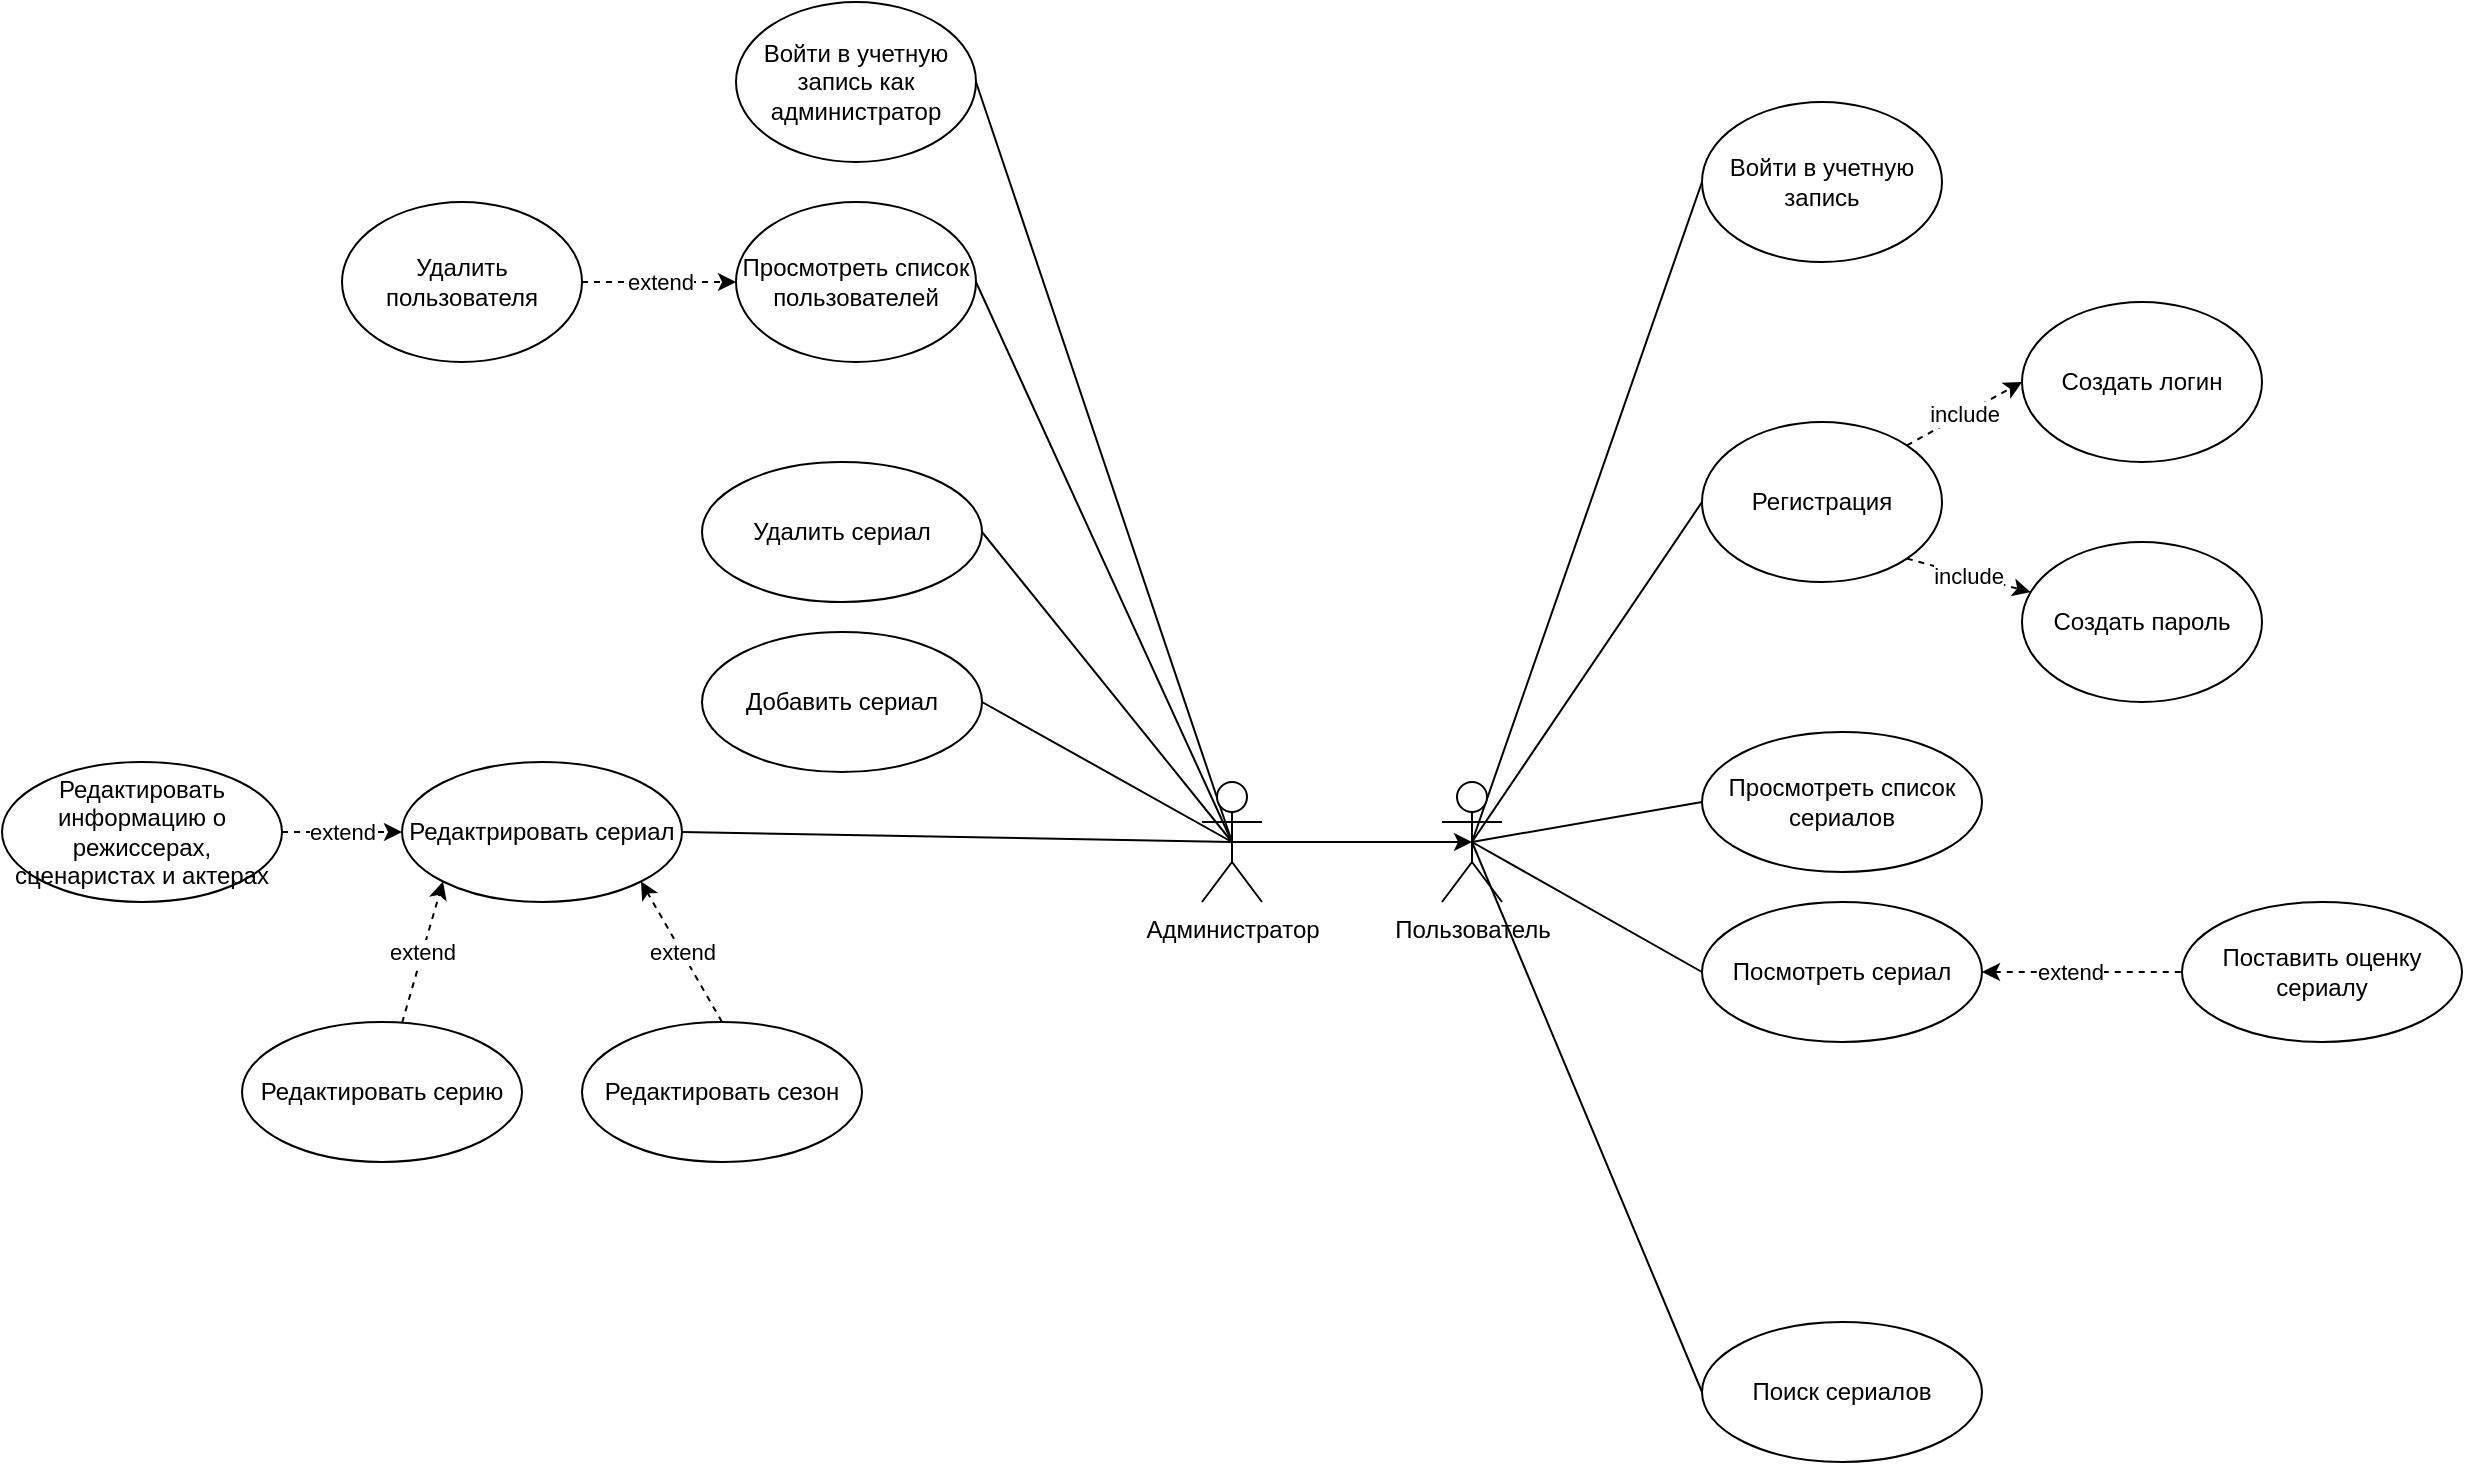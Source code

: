 <mxfile version="21.6.1" type="device">
  <diagram name="Страница 1" id="eQGXUGsFiHEqDouhrwle">
    <mxGraphModel dx="2261" dy="2005" grid="1" gridSize="10" guides="1" tooltips="1" connect="1" arrows="1" fold="1" page="1" pageScale="1" pageWidth="827" pageHeight="1169" math="0" shadow="0">
      <root>
        <mxCell id="0" />
        <mxCell id="1" parent="0" />
        <mxCell id="f7w_d-k1JvCiTtxh2WOs-41" style="rounded=0;orthogonalLoop=1;jettySize=auto;html=1;exitX=0.5;exitY=0.5;exitDx=0;exitDy=0;exitPerimeter=0;entryX=0;entryY=0.5;entryDx=0;entryDy=0;endArrow=none;endFill=0;" parent="1" source="f7w_d-k1JvCiTtxh2WOs-1" target="f7w_d-k1JvCiTtxh2WOs-3" edge="1">
          <mxGeometry relative="1" as="geometry" />
        </mxCell>
        <mxCell id="f7w_d-k1JvCiTtxh2WOs-42" style="rounded=0;orthogonalLoop=1;jettySize=auto;html=1;exitX=0.5;exitY=0.5;exitDx=0;exitDy=0;exitPerimeter=0;entryX=0;entryY=0.5;entryDx=0;entryDy=0;endArrow=none;endFill=0;" parent="1" source="f7w_d-k1JvCiTtxh2WOs-1" target="f7w_d-k1JvCiTtxh2WOs-4" edge="1">
          <mxGeometry relative="1" as="geometry" />
        </mxCell>
        <mxCell id="f7w_d-k1JvCiTtxh2WOs-43" style="rounded=0;orthogonalLoop=1;jettySize=auto;html=1;exitX=0.5;exitY=0.5;exitDx=0;exitDy=0;exitPerimeter=0;entryX=0;entryY=0.5;entryDx=0;entryDy=0;endArrow=none;endFill=0;" parent="1" source="f7w_d-k1JvCiTtxh2WOs-1" target="f7w_d-k1JvCiTtxh2WOs-21" edge="1">
          <mxGeometry relative="1" as="geometry" />
        </mxCell>
        <mxCell id="f7w_d-k1JvCiTtxh2WOs-46" style="rounded=0;orthogonalLoop=1;jettySize=auto;html=1;exitX=0.5;exitY=0.5;exitDx=0;exitDy=0;exitPerimeter=0;entryX=0;entryY=0.5;entryDx=0;entryDy=0;endArrow=none;endFill=0;" parent="1" source="f7w_d-k1JvCiTtxh2WOs-1" target="f7w_d-k1JvCiTtxh2WOs-45" edge="1">
          <mxGeometry relative="1" as="geometry" />
        </mxCell>
        <mxCell id="zsMB0mbxH9pKEd5mWZVb-6" style="rounded=0;orthogonalLoop=1;jettySize=auto;html=1;exitX=0.5;exitY=0.5;exitDx=0;exitDy=0;exitPerimeter=0;entryX=0;entryY=0.5;entryDx=0;entryDy=0;endArrow=none;endFill=0;" parent="1" source="f7w_d-k1JvCiTtxh2WOs-1" target="tsu0FoSPI8UP08d-qFxQ-1" edge="1">
          <mxGeometry relative="1" as="geometry" />
        </mxCell>
        <mxCell id="f7w_d-k1JvCiTtxh2WOs-1" value="Пользователь" style="shape=umlActor;verticalLabelPosition=bottom;verticalAlign=top;html=1;" parent="1" vertex="1">
          <mxGeometry x="30" y="360" width="30" height="60" as="geometry" />
        </mxCell>
        <mxCell id="f7w_d-k1JvCiTtxh2WOs-33" style="rounded=0;orthogonalLoop=1;jettySize=auto;html=1;exitX=0.5;exitY=0.5;exitDx=0;exitDy=0;exitPerimeter=0;entryX=1;entryY=0.5;entryDx=0;entryDy=0;endArrow=none;endFill=0;" parent="1" source="f7w_d-k1JvCiTtxh2WOs-2" target="f7w_d-k1JvCiTtxh2WOs-20" edge="1">
          <mxGeometry relative="1" as="geometry" />
        </mxCell>
        <mxCell id="f7w_d-k1JvCiTtxh2WOs-34" style="rounded=0;orthogonalLoop=1;jettySize=auto;html=1;exitX=0.5;exitY=0.5;exitDx=0;exitDy=0;exitPerimeter=0;entryX=1;entryY=0.5;entryDx=0;entryDy=0;endArrow=none;endFill=0;" parent="1" source="f7w_d-k1JvCiTtxh2WOs-2" target="f7w_d-k1JvCiTtxh2WOs-6" edge="1">
          <mxGeometry relative="1" as="geometry" />
        </mxCell>
        <mxCell id="f7w_d-k1JvCiTtxh2WOs-35" style="rounded=0;orthogonalLoop=1;jettySize=auto;html=1;exitX=0.5;exitY=0.5;exitDx=0;exitDy=0;exitPerimeter=0;entryX=1;entryY=0.5;entryDx=0;entryDy=0;endArrow=none;endFill=0;" parent="1" source="f7w_d-k1JvCiTtxh2WOs-2" target="f7w_d-k1JvCiTtxh2WOs-7" edge="1">
          <mxGeometry relative="1" as="geometry" />
        </mxCell>
        <mxCell id="zsMB0mbxH9pKEd5mWZVb-4" style="rounded=0;orthogonalLoop=1;jettySize=auto;html=1;exitX=0.5;exitY=0.5;exitDx=0;exitDy=0;exitPerimeter=0;entryX=1;entryY=0.5;entryDx=0;entryDy=0;endArrow=none;endFill=0;" parent="1" source="f7w_d-k1JvCiTtxh2WOs-2" target="f7w_d-k1JvCiTtxh2WOs-36" edge="1">
          <mxGeometry relative="1" as="geometry" />
        </mxCell>
        <mxCell id="zsMB0mbxH9pKEd5mWZVb-5" style="rounded=0;orthogonalLoop=1;jettySize=auto;html=1;exitX=0.5;exitY=0.5;exitDx=0;exitDy=0;exitPerimeter=0;entryX=1;entryY=0.5;entryDx=0;entryDy=0;endArrow=none;endFill=0;" parent="1" source="f7w_d-k1JvCiTtxh2WOs-2" target="f7w_d-k1JvCiTtxh2WOs-37" edge="1">
          <mxGeometry relative="1" as="geometry" />
        </mxCell>
        <mxCell id="zsMB0mbxH9pKEd5mWZVb-7" style="edgeStyle=orthogonalEdgeStyle;rounded=0;orthogonalLoop=1;jettySize=auto;html=1;exitX=0.5;exitY=0.5;exitDx=0;exitDy=0;exitPerimeter=0;entryX=0.5;entryY=0.5;entryDx=0;entryDy=0;entryPerimeter=0;" parent="1" source="f7w_d-k1JvCiTtxh2WOs-2" target="f7w_d-k1JvCiTtxh2WOs-1" edge="1">
          <mxGeometry relative="1" as="geometry" />
        </mxCell>
        <mxCell id="f7w_d-k1JvCiTtxh2WOs-2" value="Администратор" style="shape=umlActor;verticalLabelPosition=bottom;verticalAlign=top;html=1;" parent="1" vertex="1">
          <mxGeometry x="-90" y="360" width="30" height="60" as="geometry" />
        </mxCell>
        <mxCell id="f7w_d-k1JvCiTtxh2WOs-3" value="Войти в учетную запись" style="ellipse;whiteSpace=wrap;html=1;" parent="1" vertex="1">
          <mxGeometry x="160" y="20" width="120" height="80" as="geometry" />
        </mxCell>
        <mxCell id="f7w_d-k1JvCiTtxh2WOs-18" value="include" style="rounded=0;orthogonalLoop=1;jettySize=auto;html=1;exitX=1;exitY=0;exitDx=0;exitDy=0;entryX=0;entryY=0.5;entryDx=0;entryDy=0;dashed=1;" parent="1" source="f7w_d-k1JvCiTtxh2WOs-4" target="f7w_d-k1JvCiTtxh2WOs-11" edge="1">
          <mxGeometry relative="1" as="geometry" />
        </mxCell>
        <mxCell id="f7w_d-k1JvCiTtxh2WOs-19" value="include" style="rounded=0;orthogonalLoop=1;jettySize=auto;html=1;exitX=1;exitY=1;exitDx=0;exitDy=0;dashed=1;" parent="1" source="f7w_d-k1JvCiTtxh2WOs-4" target="f7w_d-k1JvCiTtxh2WOs-14" edge="1">
          <mxGeometry relative="1" as="geometry" />
        </mxCell>
        <mxCell id="f7w_d-k1JvCiTtxh2WOs-4" value="Регистрация" style="ellipse;whiteSpace=wrap;html=1;" parent="1" vertex="1">
          <mxGeometry x="160" y="180" width="120" height="80" as="geometry" />
        </mxCell>
        <mxCell id="f7w_d-k1JvCiTtxh2WOs-6" value="Просмотреть список пользователей" style="ellipse;whiteSpace=wrap;html=1;" parent="1" vertex="1">
          <mxGeometry x="-323" y="70" width="120" height="80" as="geometry" />
        </mxCell>
        <mxCell id="f7w_d-k1JvCiTtxh2WOs-7" value="Войти в учетную запись как администратор" style="ellipse;whiteSpace=wrap;html=1;" parent="1" vertex="1">
          <mxGeometry x="-323" y="-30" width="120" height="80" as="geometry" />
        </mxCell>
        <mxCell id="f7w_d-k1JvCiTtxh2WOs-13" value="extend" style="edgeStyle=orthogonalEdgeStyle;rounded=0;orthogonalLoop=1;jettySize=auto;html=1;entryX=0;entryY=0.5;entryDx=0;entryDy=0;dashed=1;" parent="1" source="f7w_d-k1JvCiTtxh2WOs-8" target="f7w_d-k1JvCiTtxh2WOs-6" edge="1">
          <mxGeometry relative="1" as="geometry" />
        </mxCell>
        <mxCell id="f7w_d-k1JvCiTtxh2WOs-8" value="Удалить пользователя" style="ellipse;whiteSpace=wrap;html=1;" parent="1" vertex="1">
          <mxGeometry x="-520" y="70" width="120" height="80" as="geometry" />
        </mxCell>
        <mxCell id="f7w_d-k1JvCiTtxh2WOs-11" value="Создать логин" style="ellipse;whiteSpace=wrap;html=1;" parent="1" vertex="1">
          <mxGeometry x="320" y="120" width="120" height="80" as="geometry" />
        </mxCell>
        <mxCell id="f7w_d-k1JvCiTtxh2WOs-14" value="Создать пароль" style="ellipse;whiteSpace=wrap;html=1;" parent="1" vertex="1">
          <mxGeometry x="320" y="240" width="120" height="80" as="geometry" />
        </mxCell>
        <mxCell id="f7w_d-k1JvCiTtxh2WOs-20" value="Редактрировать сериал" style="ellipse;whiteSpace=wrap;html=1;" parent="1" vertex="1">
          <mxGeometry x="-490" y="350" width="140" height="70" as="geometry" />
        </mxCell>
        <mxCell id="f7w_d-k1JvCiTtxh2WOs-21" value="Просмотреть список сериалов" style="ellipse;whiteSpace=wrap;html=1;" parent="1" vertex="1">
          <mxGeometry x="160" y="335" width="140" height="70" as="geometry" />
        </mxCell>
        <mxCell id="zsMB0mbxH9pKEd5mWZVb-2" value="extend" style="rounded=0;orthogonalLoop=1;jettySize=auto;html=1;exitX=0.5;exitY=0;exitDx=0;exitDy=0;entryX=1;entryY=1;entryDx=0;entryDy=0;dashed=1;" parent="1" source="f7w_d-k1JvCiTtxh2WOs-22" target="f7w_d-k1JvCiTtxh2WOs-20" edge="1">
          <mxGeometry relative="1" as="geometry" />
        </mxCell>
        <mxCell id="f7w_d-k1JvCiTtxh2WOs-22" value="Редактировать сезон" style="ellipse;whiteSpace=wrap;html=1;" parent="1" vertex="1">
          <mxGeometry x="-400" y="480" width="140" height="70" as="geometry" />
        </mxCell>
        <mxCell id="zsMB0mbxH9pKEd5mWZVb-3" value="extend" style="rounded=0;orthogonalLoop=1;jettySize=auto;html=1;entryX=0;entryY=1;entryDx=0;entryDy=0;dashed=1;" parent="1" source="f7w_d-k1JvCiTtxh2WOs-23" target="f7w_d-k1JvCiTtxh2WOs-20" edge="1">
          <mxGeometry relative="1" as="geometry" />
        </mxCell>
        <mxCell id="f7w_d-k1JvCiTtxh2WOs-23" value="Редактировать серию" style="ellipse;whiteSpace=wrap;html=1;" parent="1" vertex="1">
          <mxGeometry x="-570" y="480" width="140" height="70" as="geometry" />
        </mxCell>
        <mxCell id="f7w_d-k1JvCiTtxh2WOs-27" value="extend" style="edgeStyle=orthogonalEdgeStyle;rounded=0;orthogonalLoop=1;jettySize=auto;html=1;dashed=1;" parent="1" source="f7w_d-k1JvCiTtxh2WOs-26" target="f7w_d-k1JvCiTtxh2WOs-20" edge="1">
          <mxGeometry relative="1" as="geometry" />
        </mxCell>
        <mxCell id="f7w_d-k1JvCiTtxh2WOs-26" value="Редактировать информацию о режиссерах, сценаристах и актерах" style="ellipse;whiteSpace=wrap;html=1;" parent="1" vertex="1">
          <mxGeometry x="-690" y="350" width="140" height="70" as="geometry" />
        </mxCell>
        <mxCell id="f7w_d-k1JvCiTtxh2WOs-29" value="Поставить оценку сериалу" style="ellipse;whiteSpace=wrap;html=1;" parent="1" vertex="1">
          <mxGeometry x="400" y="420" width="140" height="70" as="geometry" />
        </mxCell>
        <mxCell id="f7w_d-k1JvCiTtxh2WOs-36" value="Добавить сериал" style="ellipse;whiteSpace=wrap;html=1;" parent="1" vertex="1">
          <mxGeometry x="-340" y="285" width="140" height="70" as="geometry" />
        </mxCell>
        <mxCell id="f7w_d-k1JvCiTtxh2WOs-37" value="Удалить сериал" style="ellipse;whiteSpace=wrap;html=1;" parent="1" vertex="1">
          <mxGeometry x="-340" y="200" width="140" height="70" as="geometry" />
        </mxCell>
        <mxCell id="f7w_d-k1JvCiTtxh2WOs-45" value="Поиск сериалов" style="ellipse;whiteSpace=wrap;html=1;" parent="1" vertex="1">
          <mxGeometry x="160" y="630" width="140" height="70" as="geometry" />
        </mxCell>
        <mxCell id="tsu0FoSPI8UP08d-qFxQ-2" style="edgeStyle=orthogonalEdgeStyle;rounded=0;orthogonalLoop=1;jettySize=auto;html=1;exitX=1;exitY=0.5;exitDx=0;exitDy=0;entryX=0;entryY=0.5;entryDx=0;entryDy=0;startArrow=classic;startFill=1;dashed=1;endArrow=none;endFill=0;" edge="1" parent="1" source="tsu0FoSPI8UP08d-qFxQ-1" target="f7w_d-k1JvCiTtxh2WOs-29">
          <mxGeometry relative="1" as="geometry" />
        </mxCell>
        <mxCell id="tsu0FoSPI8UP08d-qFxQ-3" value="extend" style="edgeLabel;html=1;align=center;verticalAlign=middle;resizable=0;points=[];" vertex="1" connectable="0" parent="tsu0FoSPI8UP08d-qFxQ-2">
          <mxGeometry x="-0.133" relative="1" as="geometry">
            <mxPoint as="offset" />
          </mxGeometry>
        </mxCell>
        <mxCell id="tsu0FoSPI8UP08d-qFxQ-1" value="Посмотреть сериал" style="ellipse;whiteSpace=wrap;html=1;" vertex="1" parent="1">
          <mxGeometry x="160" y="420" width="140" height="70" as="geometry" />
        </mxCell>
      </root>
    </mxGraphModel>
  </diagram>
</mxfile>

